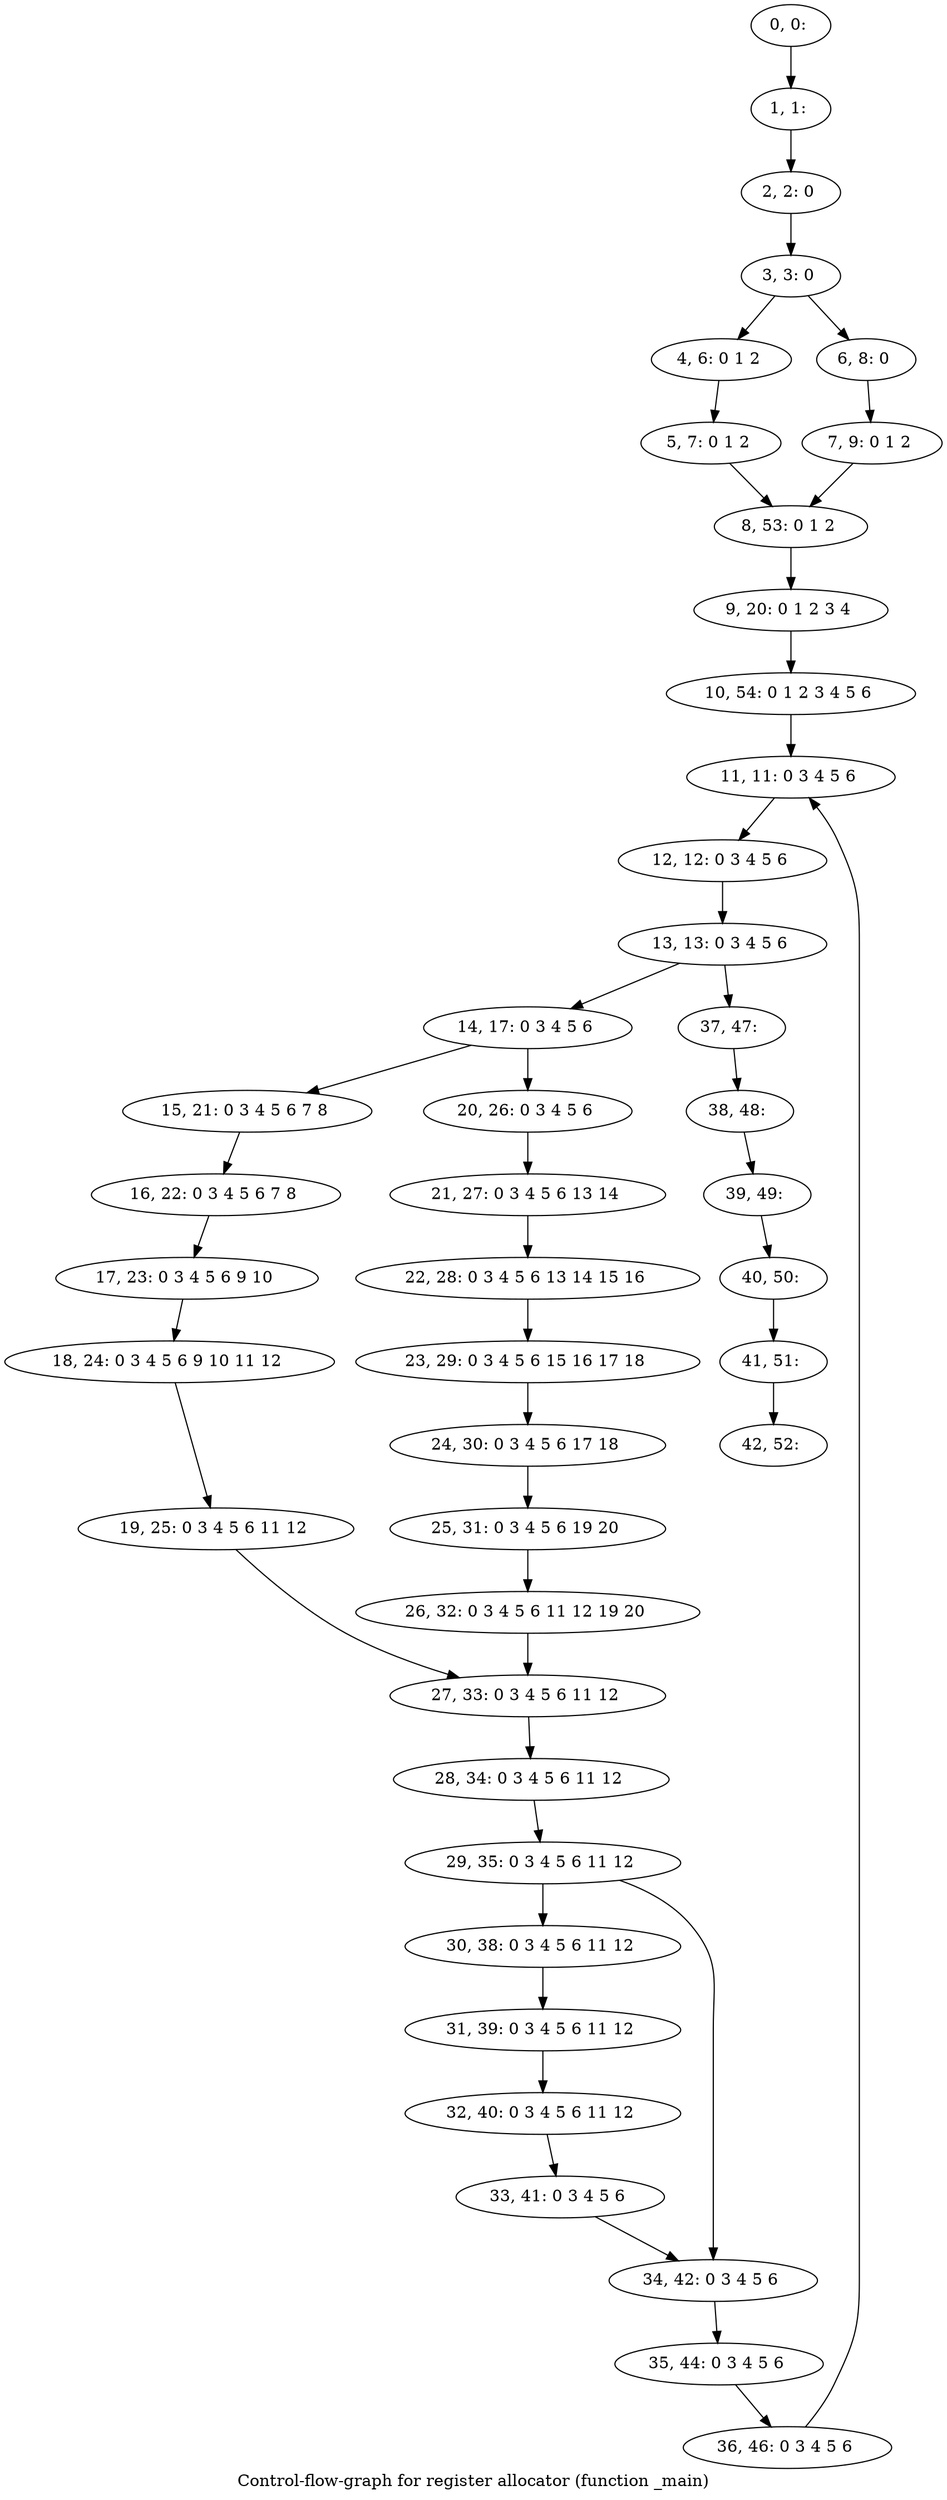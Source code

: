 digraph G {
graph [label="Control-flow-graph for register allocator (function _main)"]
0[label="0, 0: "];
1[label="1, 1: "];
2[label="2, 2: 0 "];
3[label="3, 3: 0 "];
4[label="4, 6: 0 1 2 "];
5[label="5, 7: 0 1 2 "];
6[label="6, 8: 0 "];
7[label="7, 9: 0 1 2 "];
8[label="8, 53: 0 1 2 "];
9[label="9, 20: 0 1 2 3 4 "];
10[label="10, 54: 0 1 2 3 4 5 6 "];
11[label="11, 11: 0 3 4 5 6 "];
12[label="12, 12: 0 3 4 5 6 "];
13[label="13, 13: 0 3 4 5 6 "];
14[label="14, 17: 0 3 4 5 6 "];
15[label="15, 21: 0 3 4 5 6 7 8 "];
16[label="16, 22: 0 3 4 5 6 7 8 "];
17[label="17, 23: 0 3 4 5 6 9 10 "];
18[label="18, 24: 0 3 4 5 6 9 10 11 12 "];
19[label="19, 25: 0 3 4 5 6 11 12 "];
20[label="20, 26: 0 3 4 5 6 "];
21[label="21, 27: 0 3 4 5 6 13 14 "];
22[label="22, 28: 0 3 4 5 6 13 14 15 16 "];
23[label="23, 29: 0 3 4 5 6 15 16 17 18 "];
24[label="24, 30: 0 3 4 5 6 17 18 "];
25[label="25, 31: 0 3 4 5 6 19 20 "];
26[label="26, 32: 0 3 4 5 6 11 12 19 20 "];
27[label="27, 33: 0 3 4 5 6 11 12 "];
28[label="28, 34: 0 3 4 5 6 11 12 "];
29[label="29, 35: 0 3 4 5 6 11 12 "];
30[label="30, 38: 0 3 4 5 6 11 12 "];
31[label="31, 39: 0 3 4 5 6 11 12 "];
32[label="32, 40: 0 3 4 5 6 11 12 "];
33[label="33, 41: 0 3 4 5 6 "];
34[label="34, 42: 0 3 4 5 6 "];
35[label="35, 44: 0 3 4 5 6 "];
36[label="36, 46: 0 3 4 5 6 "];
37[label="37, 47: "];
38[label="38, 48: "];
39[label="39, 49: "];
40[label="40, 50: "];
41[label="41, 51: "];
42[label="42, 52: "];
0->1 ;
1->2 ;
2->3 ;
3->4 ;
3->6 ;
4->5 ;
5->8 ;
6->7 ;
7->8 ;
8->9 ;
9->10 ;
10->11 ;
11->12 ;
12->13 ;
13->14 ;
13->37 ;
14->15 ;
14->20 ;
15->16 ;
16->17 ;
17->18 ;
18->19 ;
19->27 ;
20->21 ;
21->22 ;
22->23 ;
23->24 ;
24->25 ;
25->26 ;
26->27 ;
27->28 ;
28->29 ;
29->30 ;
29->34 ;
30->31 ;
31->32 ;
32->33 ;
33->34 ;
34->35 ;
35->36 ;
36->11 ;
37->38 ;
38->39 ;
39->40 ;
40->41 ;
41->42 ;
}
